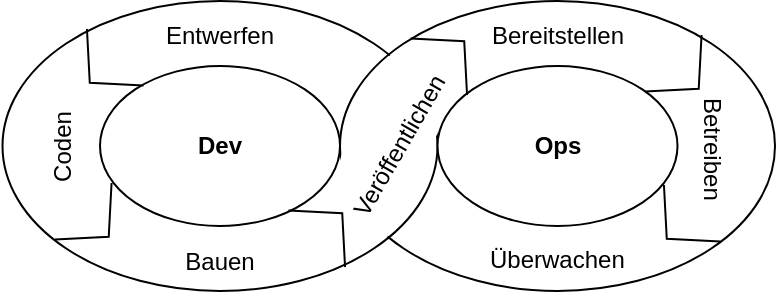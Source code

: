 <mxfile version="16.5.2" type="google"><diagram id="Qz6a5syZnAnfw6AB6hJ0" name="Page-1"><mxGraphModel dx="474" dy="166" grid="1" gridSize="10" guides="1" tooltips="1" connect="1" arrows="1" fold="1" page="1" pageScale="1" pageWidth="827" pageHeight="1169" math="0" shadow="0"><root><mxCell id="0"/><mxCell id="1" parent="0"/><mxCell id="gBBEpw2sqU5E7FZcyCFe-19" value="" style="ellipse;whiteSpace=wrap;html=1;fillColor=none;" parent="1" vertex="1"><mxGeometry x="209" y="40.5" width="217.5" height="145" as="geometry"/></mxCell><mxCell id="gBBEpw2sqU5E7FZcyCFe-17" value="" style="ellipse;whiteSpace=wrap;html=1;fillColor=none;" parent="1" vertex="1"><mxGeometry x="40.25" y="40.5" width="217.5" height="145" as="geometry"/></mxCell><mxCell id="gBBEpw2sqU5E7FZcyCFe-4" value="&lt;b&gt;Dev&lt;/b&gt;" style="ellipse;whiteSpace=wrap;html=1;" parent="1" vertex="1"><mxGeometry x="89" y="73" width="120" height="80" as="geometry"/></mxCell><mxCell id="gBBEpw2sqU5E7FZcyCFe-5" value="&lt;b&gt;Ops&lt;/b&gt;" style="ellipse;whiteSpace=wrap;html=1;" parent="1" vertex="1"><mxGeometry x="257.75" y="73" width="120" height="80" as="geometry"/></mxCell><mxCell id="gBBEpw2sqU5E7FZcyCFe-7" value="Entwerfen" style="text;html=1;strokeColor=none;fillColor=none;align=center;verticalAlign=middle;whiteSpace=wrap;rounded=0;" parent="1" vertex="1"><mxGeometry x="119" y="43" width="60" height="30" as="geometry"/></mxCell><mxCell id="gBBEpw2sqU5E7FZcyCFe-8" value="Coden" style="text;html=1;strokeColor=none;fillColor=none;align=center;verticalAlign=middle;whiteSpace=wrap;rounded=0;rotation=-90;" parent="1" vertex="1"><mxGeometry x="40.25" y="98" width="60" height="30" as="geometry"/></mxCell><mxCell id="gBBEpw2sqU5E7FZcyCFe-10" value="Bauen" style="text;html=1;strokeColor=none;fillColor=none;align=center;verticalAlign=middle;whiteSpace=wrap;rounded=0;rotation=0;" parent="1" vertex="1"><mxGeometry x="119" y="155.5" width="60" height="30" as="geometry"/></mxCell><mxCell id="gBBEpw2sqU5E7FZcyCFe-13" value="Bereitstellen" style="text;html=1;strokeColor=none;fillColor=none;align=center;verticalAlign=middle;whiteSpace=wrap;rounded=0;rotation=0;" parent="1" vertex="1"><mxGeometry x="287.75" y="43" width="60" height="30" as="geometry"/></mxCell><mxCell id="gBBEpw2sqU5E7FZcyCFe-15" value="Betreiben" style="text;whiteSpace=wrap;html=1;rotation=90;" parent="1" vertex="1"><mxGeometry x="367.75" y="98" width="51.25" height="30" as="geometry"/></mxCell><mxCell id="gBBEpw2sqU5E7FZcyCFe-16" value="Überwachen" style="text;whiteSpace=wrap;html=1;rotation=0;" parent="1" vertex="1"><mxGeometry x="282.13" y="155.5" width="71.25" height="30" as="geometry"/></mxCell><mxCell id="gBBEpw2sqU5E7FZcyCFe-22" value="" style="ellipse;whiteSpace=wrap;html=1;aspect=fixed;fillColor=default;strokeColor=none;" parent="1" vertex="1"><mxGeometry x="227.75" y="65" width="30" height="28" as="geometry"/></mxCell><mxCell id="gBBEpw2sqU5E7FZcyCFe-26" value="" style="ellipse;whiteSpace=wrap;html=1;strokeColor=none;fillColor=default;" parent="1" vertex="1"><mxGeometry x="234.75" y="85" width="24" height="31" as="geometry"/></mxCell><mxCell id="gBBEpw2sqU5E7FZcyCFe-28" value="" style="ellipse;whiteSpace=wrap;html=1;strokeColor=none;fillColor=default;" parent="1" vertex="1"><mxGeometry x="208.75" y="108" width="24" height="31" as="geometry"/></mxCell><mxCell id="gBBEpw2sqU5E7FZcyCFe-29" value="" style="ellipse;whiteSpace=wrap;html=1;aspect=fixed;fillColor=default;strokeColor=none;" parent="1" vertex="1"><mxGeometry x="201" y="127.77" width="37.75" height="35.23" as="geometry"/></mxCell><mxCell id="gBBEpw2sqU5E7FZcyCFe-32" value="" style="html=1;shadow=0;dashed=0;align=center;verticalAlign=middle;shape=mxgraph.arrows2.arrow;dy=0;dx=27.94;notch=70;strokeColor=default;fillColor=default;rotation=45;" parent="1" vertex="1"><mxGeometry x="78" y="132" width="18" height="40" as="geometry"/></mxCell><mxCell id="gBBEpw2sqU5E7FZcyCFe-12" value="Veröffentlichen" style="text;html=1;strokeColor=none;fillColor=none;align=center;verticalAlign=middle;whiteSpace=wrap;rounded=0;rotation=-60;" parent="1" vertex="1"><mxGeometry x="208.75" y="98" width="60" height="30" as="geometry"/></mxCell><mxCell id="gBBEpw2sqU5E7FZcyCFe-33" value="" style="html=1;shadow=0;dashed=0;align=center;verticalAlign=middle;shape=mxgraph.arrows2.arrow;dy=0;dx=27.94;notch=70;strokeColor=default;fillColor=default;rotation=135;" parent="1" vertex="1"><mxGeometry x="81.25" y="55" width="18" height="40" as="geometry"/></mxCell><mxCell id="gBBEpw2sqU5E7FZcyCFe-34" value="" style="html=1;shadow=0;dashed=0;align=center;verticalAlign=middle;shape=mxgraph.arrows2.arrow;dy=0;dx=27.94;notch=70;strokeColor=default;fillColor=default;rotation=-45;" parent="1" vertex="1"><mxGeometry x="194.75" y="133" width="18" height="40" as="geometry"/></mxCell><mxCell id="gBBEpw2sqU5E7FZcyCFe-35" value="" style="html=1;shadow=0;dashed=0;align=center;verticalAlign=middle;shape=mxgraph.arrows2.arrow;dy=0;dx=27.94;notch=70;strokeColor=default;fillColor=default;rotation=-45;" parent="1" vertex="1"><mxGeometry x="255.75" y="47" width="18" height="40" as="geometry"/></mxCell><mxCell id="gBBEpw2sqU5E7FZcyCFe-36" value="" style="html=1;shadow=0;dashed=0;align=center;verticalAlign=middle;shape=mxgraph.arrows2.arrow;dy=0;dx=27.94;notch=70;strokeColor=default;fillColor=default;rotation=45;" parent="1" vertex="1"><mxGeometry x="373" y="58" width="18" height="40" as="geometry"/></mxCell><mxCell id="gBBEpw2sqU5E7FZcyCFe-37" value="" style="html=1;shadow=0;dashed=0;align=center;verticalAlign=middle;shape=mxgraph.arrows2.arrow;dy=0;dx=27.94;notch=70;strokeColor=default;fillColor=default;rotation=135;" parent="1" vertex="1"><mxGeometry x="369.75" y="133" width="18" height="40" as="geometry"/></mxCell></root></mxGraphModel></diagram></mxfile>